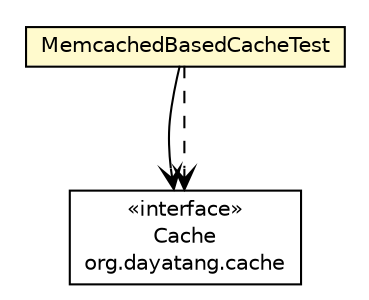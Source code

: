 #!/usr/local/bin/dot
#
# Class diagram 
# Generated by UMLGraph version R5_6_6-8-g8d7759 (http://www.umlgraph.org/)
#

digraph G {
	edge [fontname="Helvetica",fontsize=10,labelfontname="Helvetica",labelfontsize=10];
	node [fontname="Helvetica",fontsize=10,shape=plaintext];
	nodesep=0.25;
	ranksep=0.5;
	// org.dayatang.cache.memcached.MemcachedBasedCacheTest
	c31441 [label=<<table title="org.dayatang.cache.memcached.MemcachedBasedCacheTest" border="0" cellborder="1" cellspacing="0" cellpadding="2" port="p" bgcolor="lemonChiffon" href="./MemcachedBasedCacheTest.html">
		<tr><td><table border="0" cellspacing="0" cellpadding="1">
<tr><td align="center" balign="center"> MemcachedBasedCacheTest </td></tr>
		</table></td></tr>
		</table>>, URL="./MemcachedBasedCacheTest.html", fontname="Helvetica", fontcolor="black", fontsize=10.0];
	// org.dayatang.cache.memcached.MemcachedBasedCacheTest NAVASSOC org.dayatang.cache.Cache
	c31441:p -> c31520:p [taillabel="", label=" "headlabel="", fontname="Helvetica", fontcolor="black", fontsize=10.0, color="black", arrowhead=open];
	// org.dayatang.cache.memcached.MemcachedBasedCacheTest DEPEND org.dayatang.cache.Cache
	c31441:p -> c31520:p [taillabel="", label=" "headlabel="", fontname="Helvetica", fontcolor="black", fontsize=10.0, color="black", arrowhead=open, style=dashed];
	// org.dayatang.cache.Cache
	c31520 [label=<<table title="org.dayatang.cache.Cache" border="0" cellborder="1" cellspacing="0" cellpadding="2" port="p" href="http://java.sun.com/j2se/1.4.2/docs/api/org/dayatang/cache/Cache.html">
		<tr><td><table border="0" cellspacing="0" cellpadding="1">
<tr><td align="center" balign="center"> &#171;interface&#187; </td></tr>
<tr><td align="center" balign="center"> Cache </td></tr>
<tr><td align="center" balign="center"> org.dayatang.cache </td></tr>
		</table></td></tr>
		</table>>, URL="http://java.sun.com/j2se/1.4.2/docs/api/org/dayatang/cache/Cache.html", fontname="Helvetica", fontcolor="black", fontsize=10.0];
}

